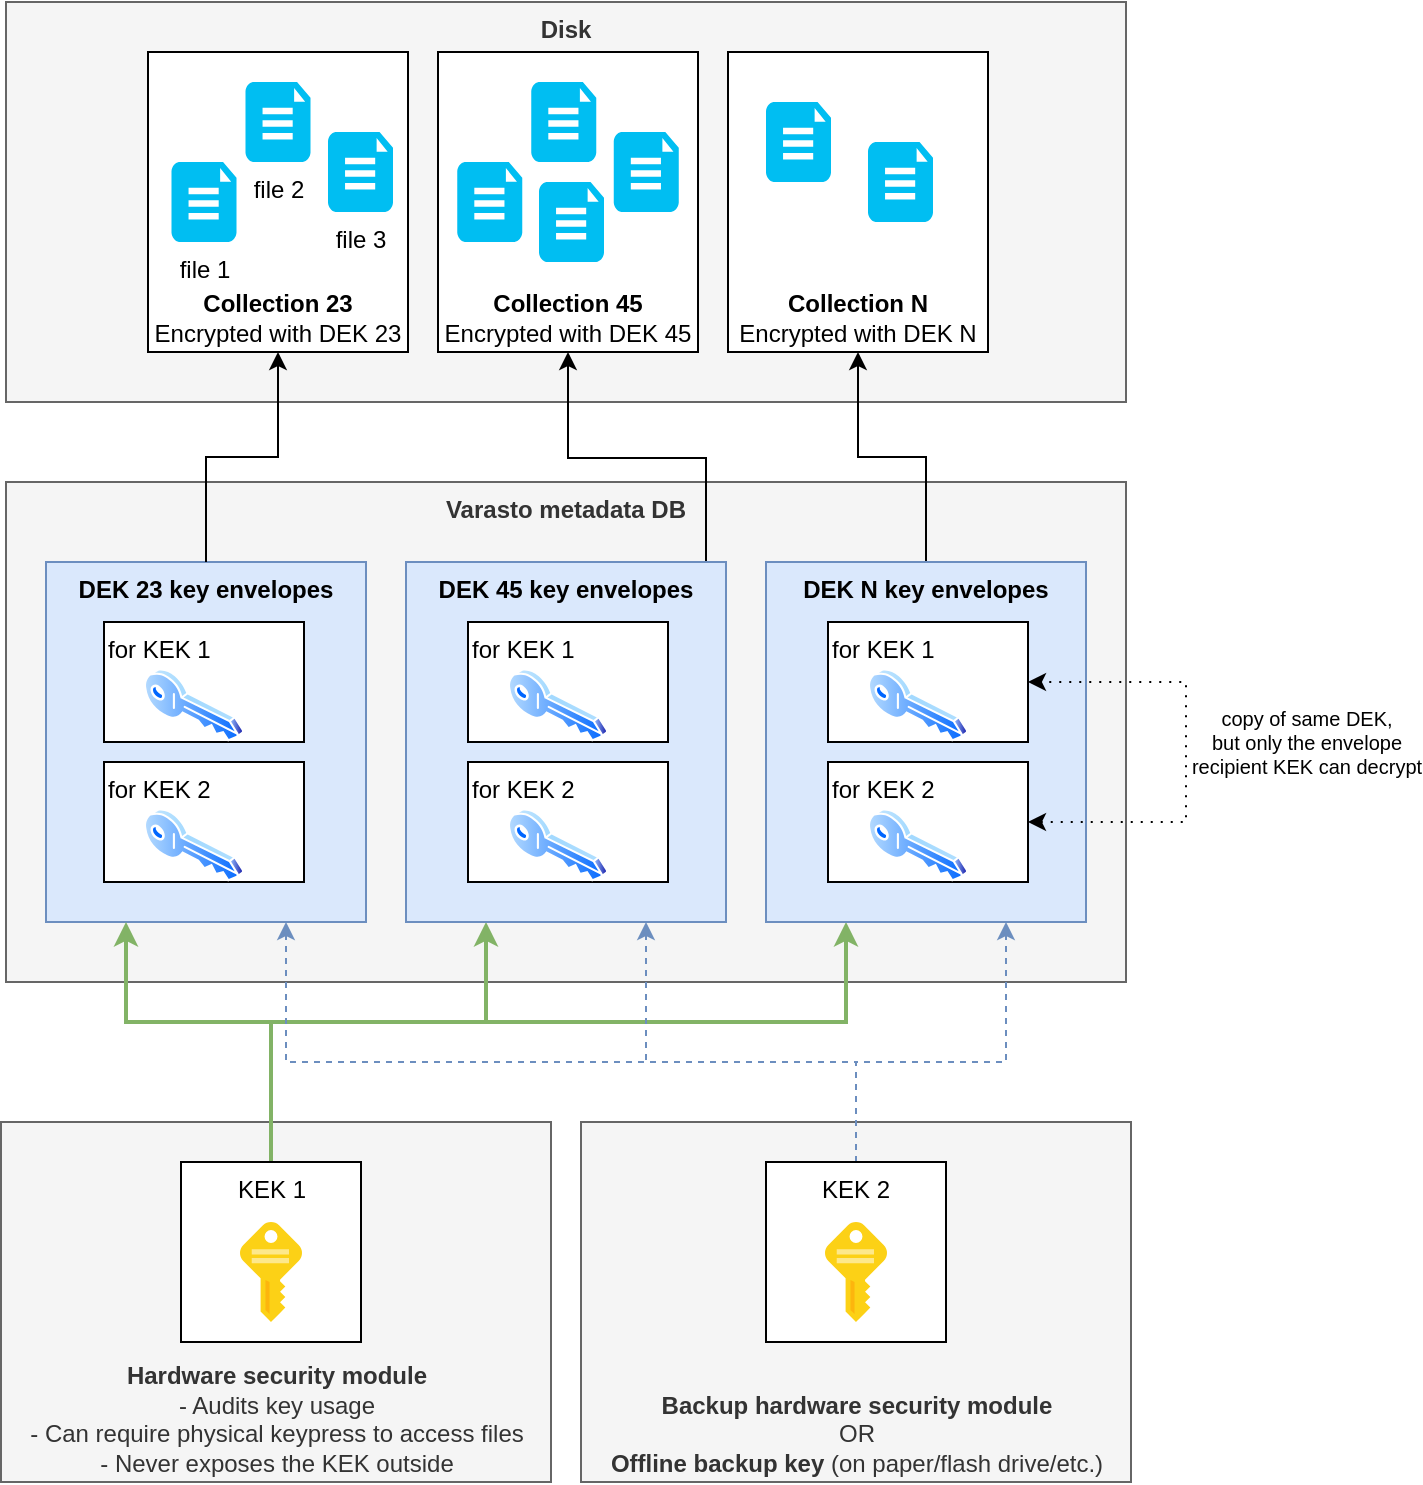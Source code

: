 <mxfile version="12.4.7" type="device"><diagram id="NeoAdDBPC-QdPZI0do3A" name="Page-1"><mxGraphModel dx="1145" dy="801" grid="1" gridSize="10" guides="1" tooltips="1" connect="1" arrows="1" fold="1" page="1" pageScale="1" pageWidth="1100" pageHeight="850" math="0" shadow="0"><root><mxCell id="0"/><mxCell id="1" parent="0"/><mxCell id="2Wi-xynvPwmwtL1W5Kc3-5" value="&lt;b&gt;Varasto metadata DB&lt;/b&gt;" style="rounded=0;whiteSpace=wrap;html=1;verticalAlign=top;fillColor=#f5f5f5;strokeColor=#666666;fontColor=#333333;" parent="1" vertex="1"><mxGeometry x="30" y="280" width="560" height="250" as="geometry"/></mxCell><mxCell id="2Wi-xynvPwmwtL1W5Kc3-8" value="&lt;b&gt;DEK 23 key envelopes&lt;/b&gt;" style="rounded=0;whiteSpace=wrap;html=1;verticalAlign=top;fillColor=#dae8fc;strokeColor=#6c8ebf;" parent="1" vertex="1"><mxGeometry x="50" y="320" width="160" height="180" as="geometry"/></mxCell><mxCell id="2Wi-xynvPwmwtL1W5Kc3-44" value="&lt;font style=&quot;font-size: 12px&quot;&gt;for KEK 1&lt;/font&gt;" style="rounded=0;whiteSpace=wrap;html=1;fontSize=10;verticalAlign=top;align=left;" parent="1" vertex="1"><mxGeometry x="79" y="350" width="100" height="60" as="geometry"/></mxCell><mxCell id="2Wi-xynvPwmwtL1W5Kc3-11" value="&lt;b&gt;Disk&lt;/b&gt;" style="rounded=0;whiteSpace=wrap;html=1;verticalAlign=top;fillColor=#f5f5f5;strokeColor=#666666;fontColor=#333333;" parent="1" vertex="1"><mxGeometry x="30" y="40" width="560" height="200" as="geometry"/></mxCell><mxCell id="2Wi-xynvPwmwtL1W5Kc3-9" value="&lt;b&gt;Hardware security module&lt;/b&gt;&lt;br&gt;- Audits key usage&lt;br&gt;- Can require physical keypress to access files&lt;br&gt;- Never exposes the KEK outside" style="rounded=0;whiteSpace=wrap;html=1;verticalAlign=bottom;fillColor=#f5f5f5;strokeColor=#666666;fontColor=#333333;" parent="1" vertex="1"><mxGeometry x="27.5" y="600" width="275" height="180" as="geometry"/></mxCell><mxCell id="2Wi-xynvPwmwtL1W5Kc3-37" style="edgeStyle=orthogonalEdgeStyle;rounded=0;orthogonalLoop=1;jettySize=auto;html=1;exitX=0.5;exitY=0;exitDx=0;exitDy=0;entryX=0.25;entryY=1;entryDx=0;entryDy=0;fillColor=#d5e8d4;strokeColor=#82b366;strokeWidth=2;" parent="1" source="2Wi-xynvPwmwtL1W5Kc3-10" target="2Wi-xynvPwmwtL1W5Kc3-8" edge="1"><mxGeometry relative="1" as="geometry"><Array as="points"><mxPoint x="163" y="550"/><mxPoint x="90" y="550"/></Array></mxGeometry></mxCell><mxCell id="2Wi-xynvPwmwtL1W5Kc3-38" style="edgeStyle=orthogonalEdgeStyle;rounded=0;orthogonalLoop=1;jettySize=auto;html=1;exitX=0.5;exitY=0;exitDx=0;exitDy=0;entryX=0.25;entryY=1;entryDx=0;entryDy=0;fillColor=#d5e8d4;strokeColor=#82b366;strokeWidth=2;" parent="1" source="2Wi-xynvPwmwtL1W5Kc3-10" target="2Wi-xynvPwmwtL1W5Kc3-13" edge="1"><mxGeometry relative="1" as="geometry"><Array as="points"><mxPoint x="163" y="550"/><mxPoint x="270" y="550"/></Array></mxGeometry></mxCell><mxCell id="2Wi-xynvPwmwtL1W5Kc3-39" style="edgeStyle=orthogonalEdgeStyle;rounded=0;orthogonalLoop=1;jettySize=auto;html=1;exitX=0.5;exitY=0;exitDx=0;exitDy=0;entryX=0.25;entryY=1;entryDx=0;entryDy=0;fillColor=#d5e8d4;strokeColor=#82b366;strokeWidth=2;" parent="1" source="2Wi-xynvPwmwtL1W5Kc3-10" target="2Wi-xynvPwmwtL1W5Kc3-27" edge="1"><mxGeometry relative="1" as="geometry"><Array as="points"><mxPoint x="163" y="550"/><mxPoint x="450" y="550"/></Array></mxGeometry></mxCell><mxCell id="2Wi-xynvPwmwtL1W5Kc3-10" value="KEK 1" style="rounded=0;whiteSpace=wrap;html=1;verticalAlign=top;" parent="1" vertex="1"><mxGeometry x="117.5" y="620" width="90" height="90" as="geometry"/></mxCell><mxCell id="2Wi-xynvPwmwtL1W5Kc3-1" value="&lt;b&gt;Collection 23&lt;/b&gt;&lt;br&gt;Encrypted with DEK 23" style="rounded=0;whiteSpace=wrap;html=1;verticalAlign=bottom;" parent="1" vertex="1"><mxGeometry x="101" y="65" width="130" height="150" as="geometry"/></mxCell><mxCell id="2Wi-xynvPwmwtL1W5Kc3-4" value="" style="aspect=fixed;perimeter=ellipsePerimeter;html=1;align=center;shadow=0;dashed=0;spacingTop=3;image;image=img/lib/active_directory/key.svg;" parent="1" vertex="1"><mxGeometry x="99" y="373" width="50" height="37" as="geometry"/></mxCell><mxCell id="2Wi-xynvPwmwtL1W5Kc3-7" value="" style="aspect=fixed;html=1;points=[];align=center;image;fontSize=12;image=img/lib/mscae/Key.svg;" parent="1" vertex="1"><mxGeometry x="147" y="650" width="31" height="50" as="geometry"/></mxCell><mxCell id="2Wi-xynvPwmwtL1W5Kc3-12" value="&lt;b&gt;Collection 45&lt;/b&gt;&lt;br&gt;Encrypted with DEK 45" style="rounded=0;whiteSpace=wrap;html=1;verticalAlign=bottom;" parent="1" vertex="1"><mxGeometry x="246" y="65" width="130" height="150" as="geometry"/></mxCell><mxCell id="yNuT47RhRc_W9IxL2Jo5-6" style="edgeStyle=orthogonalEdgeStyle;rounded=0;orthogonalLoop=1;jettySize=auto;html=1;exitX=1;exitY=0;exitDx=0;exitDy=0;entryX=0.5;entryY=1;entryDx=0;entryDy=0;" edge="1" parent="1" source="2Wi-xynvPwmwtL1W5Kc3-13" target="2Wi-xynvPwmwtL1W5Kc3-12"><mxGeometry relative="1" as="geometry"><Array as="points"><mxPoint x="380" y="320"/><mxPoint x="380" y="268"/><mxPoint x="311" y="268"/></Array></mxGeometry></mxCell><mxCell id="2Wi-xynvPwmwtL1W5Kc3-13" value="&lt;b&gt;DEK 45 key envelopes&lt;/b&gt;" style="rounded=0;whiteSpace=wrap;html=1;verticalAlign=top;fillColor=#dae8fc;strokeColor=#6c8ebf;" parent="1" vertex="1"><mxGeometry x="230" y="320" width="160" height="180" as="geometry"/></mxCell><mxCell id="2Wi-xynvPwmwtL1W5Kc3-16" value="" style="shape=image;html=1;verticalAlign=top;verticalLabelPosition=bottom;labelBackgroundColor=#ffffff;imageAspect=0;aspect=fixed;image=https://cdn3.iconfinder.com/data/icons/wpzoom-developer-icon-set/500/20-128.png" parent="1" vertex="1"><mxGeometry x="40" y="56" width="49" height="49" as="geometry"/></mxCell><mxCell id="2Wi-xynvPwmwtL1W5Kc3-26" value="&lt;b&gt;Collection N&lt;/b&gt;&lt;br&gt;Encrypted with DEK N" style="rounded=0;whiteSpace=wrap;html=1;verticalAlign=bottom;" parent="1" vertex="1"><mxGeometry x="391" y="65" width="130" height="150" as="geometry"/></mxCell><mxCell id="yNuT47RhRc_W9IxL2Jo5-5" style="edgeStyle=orthogonalEdgeStyle;rounded=0;orthogonalLoop=1;jettySize=auto;html=1;exitX=0.5;exitY=0;exitDx=0;exitDy=0;" edge="1" parent="1" source="2Wi-xynvPwmwtL1W5Kc3-27" target="2Wi-xynvPwmwtL1W5Kc3-26"><mxGeometry relative="1" as="geometry"/></mxCell><mxCell id="2Wi-xynvPwmwtL1W5Kc3-27" value="&lt;b&gt;DEK N key envelopes&lt;/b&gt;" style="rounded=0;whiteSpace=wrap;html=1;verticalAlign=top;fillColor=#dae8fc;strokeColor=#6c8ebf;" parent="1" vertex="1"><mxGeometry x="410" y="320" width="160" height="180" as="geometry"/></mxCell><mxCell id="2Wi-xynvPwmwtL1W5Kc3-31" value="&lt;b&gt;Backup hardware security module&lt;/b&gt;&lt;br&gt;OR&lt;br&gt;&lt;b&gt;Offline backup key&lt;/b&gt; (on paper/flash drive/etc.)" style="rounded=0;whiteSpace=wrap;html=1;verticalAlign=bottom;fillColor=#f5f5f5;strokeColor=#666666;fontColor=#333333;" parent="1" vertex="1"><mxGeometry x="317.5" y="600" width="275" height="180" as="geometry"/></mxCell><mxCell id="2Wi-xynvPwmwtL1W5Kc3-40" style="edgeStyle=orthogonalEdgeStyle;rounded=0;orthogonalLoop=1;jettySize=auto;html=1;exitX=0.5;exitY=0;exitDx=0;exitDy=0;entryX=0.75;entryY=1;entryDx=0;entryDy=0;dashed=1;fillColor=#dae8fc;strokeColor=#6c8ebf;" parent="1" source="2Wi-xynvPwmwtL1W5Kc3-32" target="2Wi-xynvPwmwtL1W5Kc3-8" edge="1"><mxGeometry relative="1" as="geometry"><Array as="points"><mxPoint x="455" y="570"/><mxPoint x="170" y="570"/></Array></mxGeometry></mxCell><mxCell id="2Wi-xynvPwmwtL1W5Kc3-41" style="edgeStyle=orthogonalEdgeStyle;rounded=0;orthogonalLoop=1;jettySize=auto;html=1;exitX=0.5;exitY=0;exitDx=0;exitDy=0;entryX=0.75;entryY=1;entryDx=0;entryDy=0;dashed=1;fillColor=#dae8fc;strokeColor=#6c8ebf;" parent="1" source="2Wi-xynvPwmwtL1W5Kc3-32" target="2Wi-xynvPwmwtL1W5Kc3-13" edge="1"><mxGeometry relative="1" as="geometry"><Array as="points"><mxPoint x="455" y="570"/><mxPoint x="350" y="570"/></Array></mxGeometry></mxCell><mxCell id="2Wi-xynvPwmwtL1W5Kc3-42" style="edgeStyle=orthogonalEdgeStyle;rounded=0;orthogonalLoop=1;jettySize=auto;html=1;exitX=0.5;exitY=0;exitDx=0;exitDy=0;entryX=0.75;entryY=1;entryDx=0;entryDy=0;dashed=1;fillColor=#dae8fc;strokeColor=#6c8ebf;" parent="1" source="2Wi-xynvPwmwtL1W5Kc3-32" target="2Wi-xynvPwmwtL1W5Kc3-27" edge="1"><mxGeometry relative="1" as="geometry"><Array as="points"><mxPoint x="455" y="570"/><mxPoint x="530" y="570"/></Array></mxGeometry></mxCell><mxCell id="2Wi-xynvPwmwtL1W5Kc3-32" value="KEK 2" style="rounded=0;whiteSpace=wrap;html=1;verticalAlign=top;" parent="1" vertex="1"><mxGeometry x="410" y="620" width="90" height="90" as="geometry"/></mxCell><mxCell id="2Wi-xynvPwmwtL1W5Kc3-33" value="" style="aspect=fixed;html=1;points=[];align=center;image;fontSize=12;image=img/lib/mscae/Key.svg;" parent="1" vertex="1"><mxGeometry x="439.5" y="650" width="31" height="50" as="geometry"/></mxCell><mxCell id="2Wi-xynvPwmwtL1W5Kc3-43" value="" style="shape=image;html=1;verticalAlign=top;verticalLabelPosition=bottom;labelBackgroundColor=#ffffff;imageAspect=0;aspect=fixed;image=https://cdn3.iconfinder.com/data/icons/other-icons/48/envelope-128.png" parent="1" vertex="1"><mxGeometry x="139" y="350" width="40" height="40" as="geometry"/></mxCell><mxCell id="2Wi-xynvPwmwtL1W5Kc3-45" value="&lt;font style=&quot;font-size: 12px&quot;&gt;for KEK 2&lt;/font&gt;" style="rounded=0;whiteSpace=wrap;html=1;fontSize=10;verticalAlign=top;align=left;" parent="1" vertex="1"><mxGeometry x="79" y="420" width="100" height="60" as="geometry"/></mxCell><mxCell id="2Wi-xynvPwmwtL1W5Kc3-46" value="" style="aspect=fixed;perimeter=ellipsePerimeter;html=1;align=center;shadow=0;dashed=0;spacingTop=3;image;image=img/lib/active_directory/key.svg;" parent="1" vertex="1"><mxGeometry x="99" y="443" width="50" height="37" as="geometry"/></mxCell><mxCell id="2Wi-xynvPwmwtL1W5Kc3-47" value="" style="shape=image;html=1;verticalAlign=top;verticalLabelPosition=bottom;labelBackgroundColor=#ffffff;imageAspect=0;aspect=fixed;image=https://cdn3.iconfinder.com/data/icons/other-icons/48/envelope-128.png" parent="1" vertex="1"><mxGeometry x="139" y="420" width="40" height="40" as="geometry"/></mxCell><mxCell id="2Wi-xynvPwmwtL1W5Kc3-48" value="&lt;font style=&quot;font-size: 12px&quot;&gt;for KEK 1&lt;/font&gt;" style="rounded=0;whiteSpace=wrap;html=1;fontSize=10;verticalAlign=top;align=left;" parent="1" vertex="1"><mxGeometry x="261" y="350" width="100" height="60" as="geometry"/></mxCell><mxCell id="2Wi-xynvPwmwtL1W5Kc3-49" value="" style="aspect=fixed;perimeter=ellipsePerimeter;html=1;align=center;shadow=0;dashed=0;spacingTop=3;image;image=img/lib/active_directory/key.svg;" parent="1" vertex="1"><mxGeometry x="281" y="373" width="50" height="37" as="geometry"/></mxCell><mxCell id="2Wi-xynvPwmwtL1W5Kc3-50" value="" style="shape=image;html=1;verticalAlign=top;verticalLabelPosition=bottom;labelBackgroundColor=#ffffff;imageAspect=0;aspect=fixed;image=https://cdn3.iconfinder.com/data/icons/other-icons/48/envelope-128.png" parent="1" vertex="1"><mxGeometry x="321" y="350" width="40" height="40" as="geometry"/></mxCell><mxCell id="2Wi-xynvPwmwtL1W5Kc3-51" value="&lt;font style=&quot;font-size: 12px&quot;&gt;for KEK 2&lt;/font&gt;" style="rounded=0;whiteSpace=wrap;html=1;fontSize=10;verticalAlign=top;align=left;" parent="1" vertex="1"><mxGeometry x="261" y="420" width="100" height="60" as="geometry"/></mxCell><mxCell id="2Wi-xynvPwmwtL1W5Kc3-52" value="" style="aspect=fixed;perimeter=ellipsePerimeter;html=1;align=center;shadow=0;dashed=0;spacingTop=3;image;image=img/lib/active_directory/key.svg;" parent="1" vertex="1"><mxGeometry x="281" y="443" width="50" height="37" as="geometry"/></mxCell><mxCell id="2Wi-xynvPwmwtL1W5Kc3-53" value="" style="shape=image;html=1;verticalAlign=top;verticalLabelPosition=bottom;labelBackgroundColor=#ffffff;imageAspect=0;aspect=fixed;image=https://cdn3.iconfinder.com/data/icons/other-icons/48/envelope-128.png" parent="1" vertex="1"><mxGeometry x="321" y="420" width="40" height="40" as="geometry"/></mxCell><mxCell id="2Wi-xynvPwmwtL1W5Kc3-54" value="&lt;font style=&quot;font-size: 12px&quot;&gt;for KEK 1&lt;/font&gt;" style="rounded=0;whiteSpace=wrap;html=1;fontSize=10;verticalAlign=top;align=left;" parent="1" vertex="1"><mxGeometry x="441" y="350" width="100" height="60" as="geometry"/></mxCell><mxCell id="2Wi-xynvPwmwtL1W5Kc3-55" value="" style="aspect=fixed;perimeter=ellipsePerimeter;html=1;align=center;shadow=0;dashed=0;spacingTop=3;image;image=img/lib/active_directory/key.svg;" parent="1" vertex="1"><mxGeometry x="461" y="373" width="50" height="37" as="geometry"/></mxCell><mxCell id="2Wi-xynvPwmwtL1W5Kc3-56" value="" style="shape=image;html=1;verticalAlign=top;verticalLabelPosition=bottom;labelBackgroundColor=#ffffff;imageAspect=0;aspect=fixed;image=https://cdn3.iconfinder.com/data/icons/other-icons/48/envelope-128.png" parent="1" vertex="1"><mxGeometry x="501" y="350" width="40" height="40" as="geometry"/></mxCell><mxCell id="2Wi-xynvPwmwtL1W5Kc3-65" value="copy of same DEK,&lt;br&gt;but only the envelope&lt;br&gt;recipient KEK can decrypt" style="edgeStyle=orthogonalEdgeStyle;rounded=0;orthogonalLoop=1;jettySize=auto;html=1;exitX=1;exitY=0.75;exitDx=0;exitDy=0;strokeWidth=1;fontSize=10;startArrow=classic;startFill=1;dashed=1;dashPattern=1 4;entryX=1;entryY=0.5;entryDx=0;entryDy=0;" parent="1" source="2Wi-xynvPwmwtL1W5Kc3-59" target="2Wi-xynvPwmwtL1W5Kc3-54" edge="1"><mxGeometry x="0.307" y="67" relative="1" as="geometry"><Array as="points"><mxPoint x="620" y="450"/><mxPoint x="620" y="380"/></Array><mxPoint x="60" y="-37" as="offset"/><mxPoint x="680" y="453" as="sourcePoint"/><mxPoint x="680" y="383" as="targetPoint"/></mxGeometry></mxCell><mxCell id="2Wi-xynvPwmwtL1W5Kc3-57" value="&lt;font style=&quot;font-size: 12px&quot;&gt;for KEK 2&lt;/font&gt;" style="rounded=0;whiteSpace=wrap;html=1;fontSize=10;verticalAlign=top;align=left;" parent="1" vertex="1"><mxGeometry x="441" y="420" width="100" height="60" as="geometry"/></mxCell><mxCell id="2Wi-xynvPwmwtL1W5Kc3-58" value="" style="aspect=fixed;perimeter=ellipsePerimeter;html=1;align=center;shadow=0;dashed=0;spacingTop=3;image;image=img/lib/active_directory/key.svg;" parent="1" vertex="1"><mxGeometry x="461" y="443" width="50" height="37" as="geometry"/></mxCell><mxCell id="2Wi-xynvPwmwtL1W5Kc3-59" value="" style="shape=image;html=1;verticalAlign=top;verticalLabelPosition=bottom;labelBackgroundColor=#ffffff;imageAspect=0;aspect=fixed;image=https://cdn3.iconfinder.com/data/icons/other-icons/48/envelope-128.png" parent="1" vertex="1"><mxGeometry x="501" y="420" width="40" height="40" as="geometry"/></mxCell><mxCell id="yNuT47RhRc_W9IxL2Jo5-1" value="file 1" style="verticalLabelPosition=bottom;html=1;verticalAlign=top;align=center;strokeColor=none;fillColor=#00BEF2;shape=mxgraph.azure.file_2;pointerEvents=1;" vertex="1" parent="1"><mxGeometry x="112.75" y="120" width="32.5" height="40" as="geometry"/></mxCell><mxCell id="yNuT47RhRc_W9IxL2Jo5-2" value="file 2" style="verticalLabelPosition=bottom;html=1;verticalAlign=top;align=center;strokeColor=none;fillColor=#00BEF2;shape=mxgraph.azure.file_2;pointerEvents=1;" vertex="1" parent="1"><mxGeometry x="149.75" y="80" width="32.5" height="40" as="geometry"/></mxCell><mxCell id="yNuT47RhRc_W9IxL2Jo5-3" value="file 3" style="verticalLabelPosition=bottom;html=1;verticalAlign=top;align=center;strokeColor=none;fillColor=#00BEF2;shape=mxgraph.azure.file_2;pointerEvents=1;" vertex="1" parent="1"><mxGeometry x="191" y="105" width="32.5" height="40" as="geometry"/></mxCell><mxCell id="yNuT47RhRc_W9IxL2Jo5-4" style="edgeStyle=orthogonalEdgeStyle;rounded=0;orthogonalLoop=1;jettySize=auto;html=1;exitX=0.5;exitY=0;exitDx=0;exitDy=0;" edge="1" parent="1" source="2Wi-xynvPwmwtL1W5Kc3-8" target="2Wi-xynvPwmwtL1W5Kc3-1"><mxGeometry relative="1" as="geometry"/></mxCell><mxCell id="yNuT47RhRc_W9IxL2Jo5-7" value="" style="verticalLabelPosition=bottom;html=1;verticalAlign=top;align=center;strokeColor=none;fillColor=#00BEF2;shape=mxgraph.azure.file_2;pointerEvents=1;" vertex="1" parent="1"><mxGeometry x="255.63" y="120" width="32.5" height="40" as="geometry"/></mxCell><mxCell id="yNuT47RhRc_W9IxL2Jo5-8" value="" style="verticalLabelPosition=bottom;html=1;verticalAlign=top;align=center;strokeColor=none;fillColor=#00BEF2;shape=mxgraph.azure.file_2;pointerEvents=1;" vertex="1" parent="1"><mxGeometry x="292.63" y="80" width="32.5" height="40" as="geometry"/></mxCell><mxCell id="yNuT47RhRc_W9IxL2Jo5-9" value="" style="verticalLabelPosition=bottom;html=1;verticalAlign=top;align=center;strokeColor=none;fillColor=#00BEF2;shape=mxgraph.azure.file_2;pointerEvents=1;" vertex="1" parent="1"><mxGeometry x="333.88" y="105" width="32.5" height="40" as="geometry"/></mxCell><mxCell id="yNuT47RhRc_W9IxL2Jo5-10" value="" style="verticalLabelPosition=bottom;html=1;verticalAlign=top;align=center;strokeColor=none;fillColor=#00BEF2;shape=mxgraph.azure.file_2;pointerEvents=1;" vertex="1" parent="1"><mxGeometry x="410" y="90" width="32.5" height="40" as="geometry"/></mxCell><mxCell id="yNuT47RhRc_W9IxL2Jo5-11" value="" style="verticalLabelPosition=bottom;html=1;verticalAlign=top;align=center;strokeColor=none;fillColor=#00BEF2;shape=mxgraph.azure.file_2;pointerEvents=1;" vertex="1" parent="1"><mxGeometry x="461" y="110" width="32.5" height="40" as="geometry"/></mxCell><mxCell id="yNuT47RhRc_W9IxL2Jo5-13" value="" style="verticalLabelPosition=bottom;html=1;verticalAlign=top;align=center;strokeColor=none;fillColor=#00BEF2;shape=mxgraph.azure.file_2;pointerEvents=1;" vertex="1" parent="1"><mxGeometry x="296.5" y="130" width="32.5" height="40" as="geometry"/></mxCell></root></mxGraphModel></diagram></mxfile>